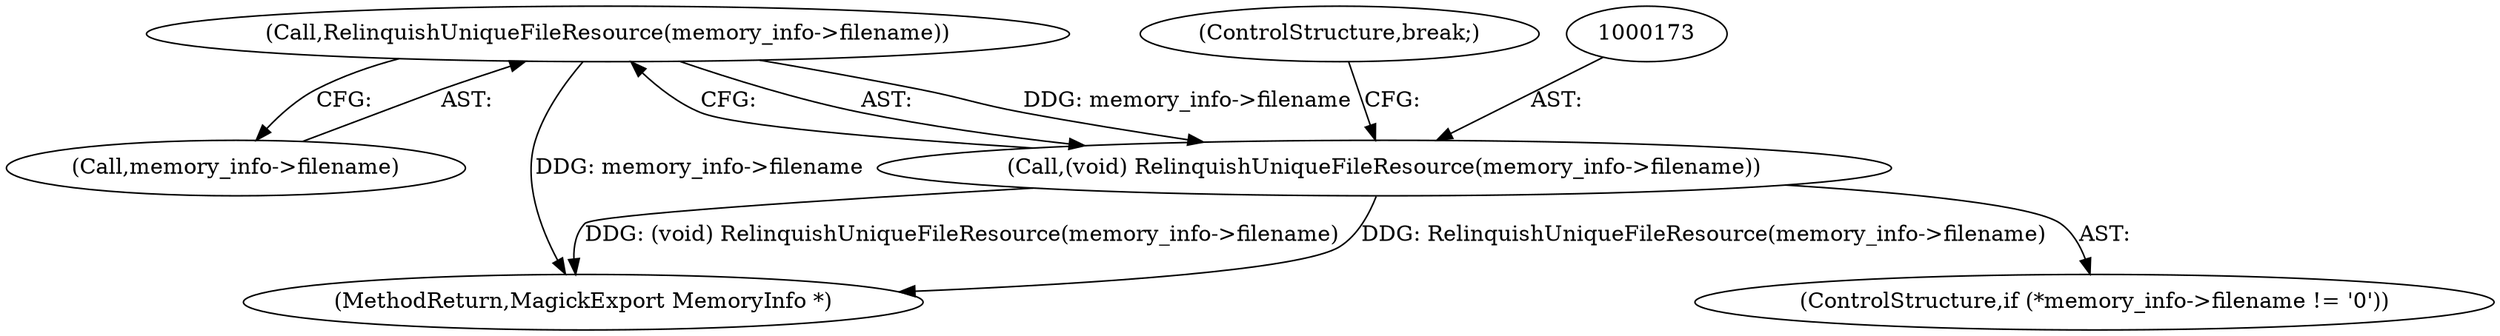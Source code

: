 digraph "0_ImageMagick_0f6fc2d5bf8f500820c3dbcf0d23ee14f2d9f734_0@pointer" {
"1000174" [label="(Call,RelinquishUniqueFileResource(memory_info->filename))"];
"1000172" [label="(Call,(void) RelinquishUniqueFileResource(memory_info->filename))"];
"1000165" [label="(ControlStructure,if (*memory_info->filename != '\0'))"];
"1000178" [label="(ControlStructure,break;)"];
"1000175" [label="(Call,memory_info->filename)"];
"1000174" [label="(Call,RelinquishUniqueFileResource(memory_info->filename))"];
"1000204" [label="(MethodReturn,MagickExport MemoryInfo *)"];
"1000172" [label="(Call,(void) RelinquishUniqueFileResource(memory_info->filename))"];
"1000174" -> "1000172"  [label="AST: "];
"1000174" -> "1000175"  [label="CFG: "];
"1000175" -> "1000174"  [label="AST: "];
"1000172" -> "1000174"  [label="CFG: "];
"1000174" -> "1000204"  [label="DDG: memory_info->filename"];
"1000174" -> "1000172"  [label="DDG: memory_info->filename"];
"1000172" -> "1000165"  [label="AST: "];
"1000173" -> "1000172"  [label="AST: "];
"1000178" -> "1000172"  [label="CFG: "];
"1000172" -> "1000204"  [label="DDG: (void) RelinquishUniqueFileResource(memory_info->filename)"];
"1000172" -> "1000204"  [label="DDG: RelinquishUniqueFileResource(memory_info->filename)"];
}
